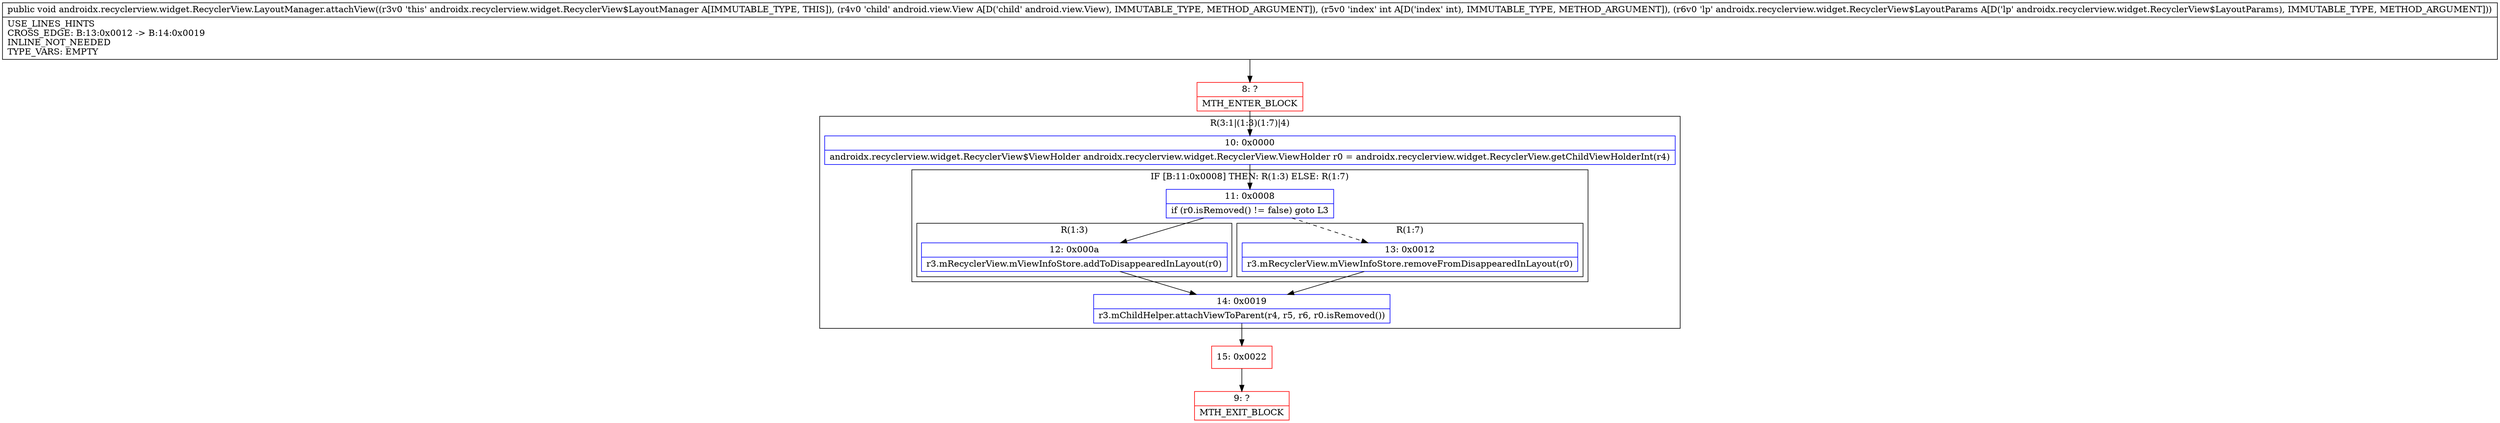 digraph "CFG forandroidx.recyclerview.widget.RecyclerView.LayoutManager.attachView(Landroid\/view\/View;ILandroidx\/recyclerview\/widget\/RecyclerView$LayoutParams;)V" {
subgraph cluster_Region_138102847 {
label = "R(3:1|(1:3)(1:7)|4)";
node [shape=record,color=blue];
Node_10 [shape=record,label="{10\:\ 0x0000|androidx.recyclerview.widget.RecyclerView$ViewHolder androidx.recyclerview.widget.RecyclerView.ViewHolder r0 = androidx.recyclerview.widget.RecyclerView.getChildViewHolderInt(r4)\l}"];
subgraph cluster_IfRegion_1251649718 {
label = "IF [B:11:0x0008] THEN: R(1:3) ELSE: R(1:7)";
node [shape=record,color=blue];
Node_11 [shape=record,label="{11\:\ 0x0008|if (r0.isRemoved() != false) goto L3\l}"];
subgraph cluster_Region_760485915 {
label = "R(1:3)";
node [shape=record,color=blue];
Node_12 [shape=record,label="{12\:\ 0x000a|r3.mRecyclerView.mViewInfoStore.addToDisappearedInLayout(r0)\l}"];
}
subgraph cluster_Region_1859527327 {
label = "R(1:7)";
node [shape=record,color=blue];
Node_13 [shape=record,label="{13\:\ 0x0012|r3.mRecyclerView.mViewInfoStore.removeFromDisappearedInLayout(r0)\l}"];
}
}
Node_14 [shape=record,label="{14\:\ 0x0019|r3.mChildHelper.attachViewToParent(r4, r5, r6, r0.isRemoved())\l}"];
}
Node_8 [shape=record,color=red,label="{8\:\ ?|MTH_ENTER_BLOCK\l}"];
Node_15 [shape=record,color=red,label="{15\:\ 0x0022}"];
Node_9 [shape=record,color=red,label="{9\:\ ?|MTH_EXIT_BLOCK\l}"];
MethodNode[shape=record,label="{public void androidx.recyclerview.widget.RecyclerView.LayoutManager.attachView((r3v0 'this' androidx.recyclerview.widget.RecyclerView$LayoutManager A[IMMUTABLE_TYPE, THIS]), (r4v0 'child' android.view.View A[D('child' android.view.View), IMMUTABLE_TYPE, METHOD_ARGUMENT]), (r5v0 'index' int A[D('index' int), IMMUTABLE_TYPE, METHOD_ARGUMENT]), (r6v0 'lp' androidx.recyclerview.widget.RecyclerView$LayoutParams A[D('lp' androidx.recyclerview.widget.RecyclerView$LayoutParams), IMMUTABLE_TYPE, METHOD_ARGUMENT]))  | USE_LINES_HINTS\lCROSS_EDGE: B:13:0x0012 \-\> B:14:0x0019\lINLINE_NOT_NEEDED\lTYPE_VARS: EMPTY\l}"];
MethodNode -> Node_8;Node_10 -> Node_11;
Node_11 -> Node_12;
Node_11 -> Node_13[style=dashed];
Node_12 -> Node_14;
Node_13 -> Node_14;
Node_14 -> Node_15;
Node_8 -> Node_10;
Node_15 -> Node_9;
}

